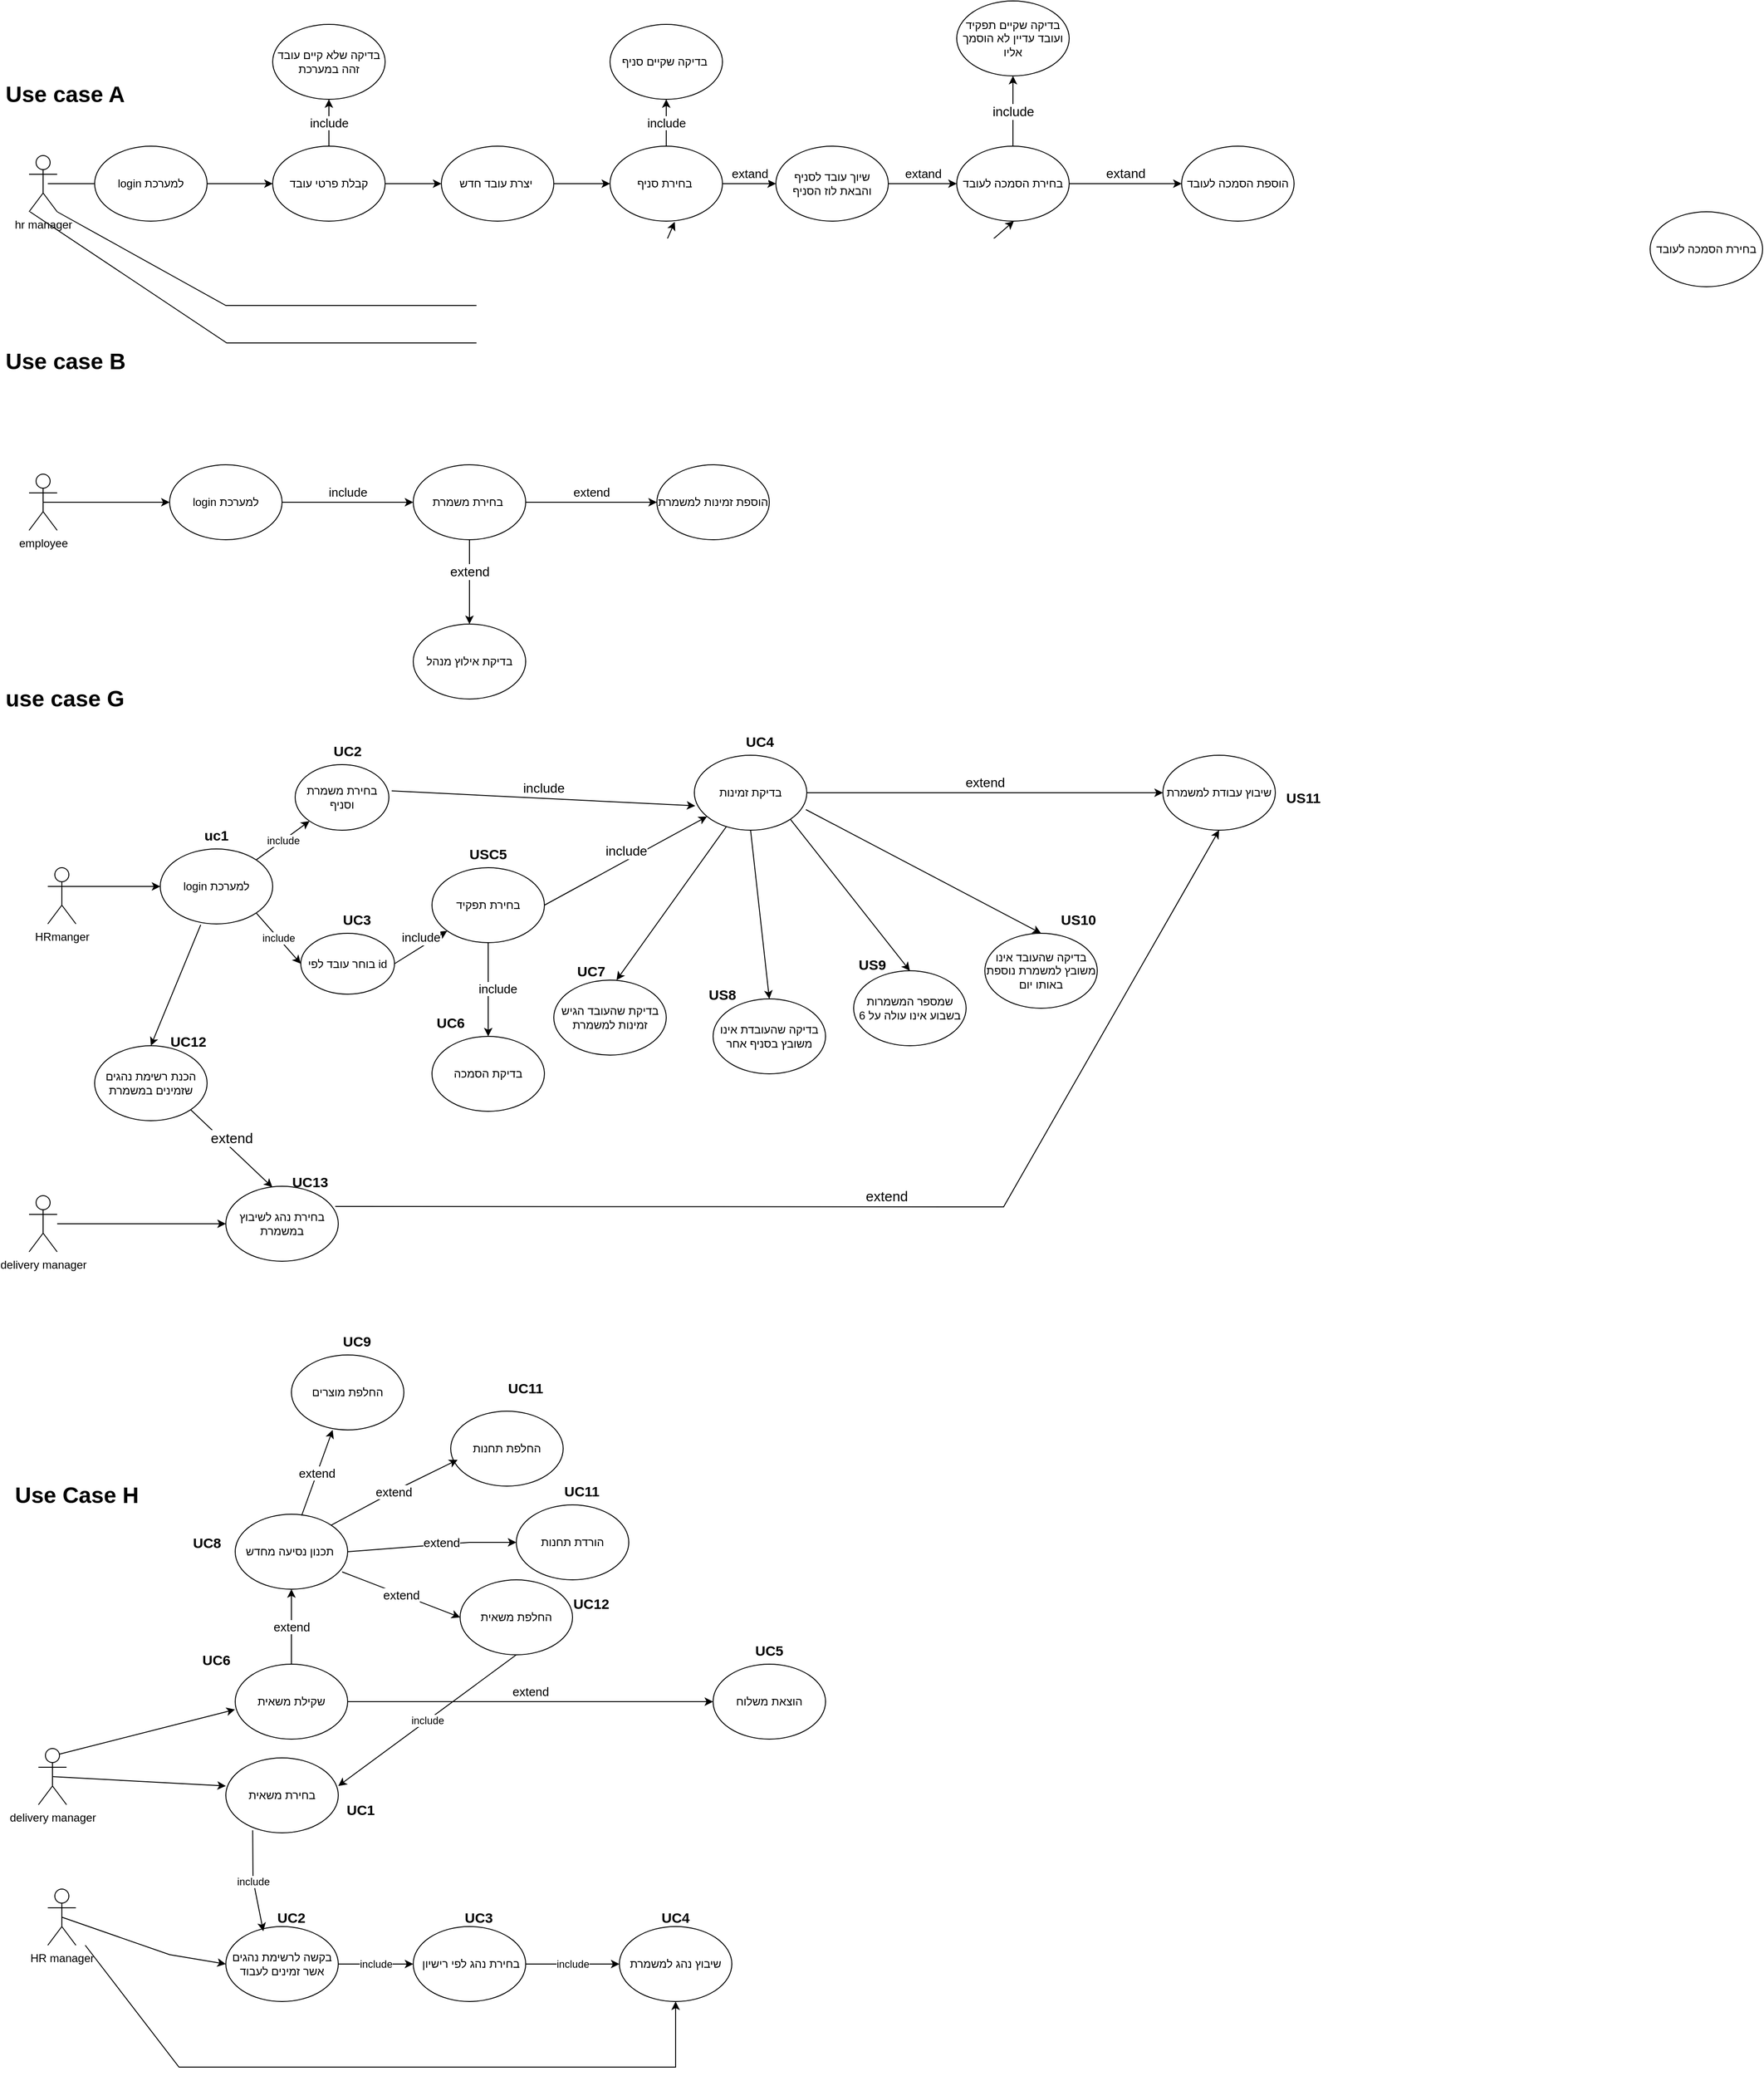 <mxfile version="21.2.1" type="device">
  <diagram name="‫עמוד-1‬" id="9fCrIvGuDCoZxuhEc6fo">
    <mxGraphModel dx="2345" dy="1853" grid="1" gridSize="10" guides="1" tooltips="1" connect="1" arrows="1" fold="1" page="1" pageScale="1" pageWidth="827" pageHeight="1169" math="0" shadow="0">
      <root>
        <mxCell id="0" />
        <mxCell id="1" parent="0" />
        <mxCell id="LQusZBxUrNY0tpM4PHE5-1" value="HRmanger" style="shape=umlActor;verticalLabelPosition=bottom;verticalAlign=top;html=1;outlineConnect=0;" parent="1" vertex="1">
          <mxGeometry x="50" y="200" width="30" height="60" as="geometry" />
        </mxCell>
        <mxCell id="LQusZBxUrNY0tpM4PHE5-2" value="" style="endArrow=classic;html=1;rounded=0;" parent="1" edge="1">
          <mxGeometry width="50" height="50" relative="1" as="geometry">
            <mxPoint x="70" y="220" as="sourcePoint" />
            <mxPoint x="170" y="220" as="targetPoint" />
          </mxGeometry>
        </mxCell>
        <mxCell id="LQusZBxUrNY0tpM4PHE5-3" value="login למערכת" style="ellipse;whiteSpace=wrap;html=1;" parent="1" vertex="1">
          <mxGeometry x="170" y="180" width="120" height="80" as="geometry" />
        </mxCell>
        <mxCell id="LQusZBxUrNY0tpM4PHE5-5" value="include" style="endArrow=classic;html=1;rounded=0;exitX=1;exitY=1;exitDx=0;exitDy=0;entryX=0;entryY=0.5;entryDx=0;entryDy=0;" parent="1" source="LQusZBxUrNY0tpM4PHE5-3" target="LQusZBxUrNY0tpM4PHE5-8" edge="1">
          <mxGeometry width="50" height="50" relative="1" as="geometry">
            <mxPoint x="390" y="260" as="sourcePoint" />
            <mxPoint x="400" y="220" as="targetPoint" />
          </mxGeometry>
        </mxCell>
        <mxCell id="LQusZBxUrNY0tpM4PHE5-6" value="include" style="endArrow=classic;html=1;rounded=0;exitX=1;exitY=0;exitDx=0;exitDy=0;" parent="1" source="LQusZBxUrNY0tpM4PHE5-3" target="LQusZBxUrNY0tpM4PHE5-7" edge="1">
          <mxGeometry width="50" height="50" relative="1" as="geometry">
            <mxPoint x="272" y="248" as="sourcePoint" />
            <mxPoint x="360" y="300" as="targetPoint" />
          </mxGeometry>
        </mxCell>
        <mxCell id="LQusZBxUrNY0tpM4PHE5-7" value="בחירת משמרת וסניף" style="ellipse;whiteSpace=wrap;html=1;" parent="1" vertex="1">
          <mxGeometry x="314" y="90" width="100" height="70" as="geometry" />
        </mxCell>
        <mxCell id="LQusZBxUrNY0tpM4PHE5-8" value="בוחר עובד לפי id" style="ellipse;whiteSpace=wrap;html=1;" parent="1" vertex="1">
          <mxGeometry x="320" y="270" width="100" height="65" as="geometry" />
        </mxCell>
        <mxCell id="LQusZBxUrNY0tpM4PHE5-11" value="include" style="endArrow=classic;html=1;rounded=0;exitX=1.03;exitY=0.4;exitDx=0;exitDy=0;exitPerimeter=0;entryX=0.008;entryY=0.675;entryDx=0;entryDy=0;entryPerimeter=0;verticalAlign=bottom;fontSize=14;" parent="1" source="LQusZBxUrNY0tpM4PHE5-7" target="LQusZBxUrNY0tpM4PHE5-13" edge="1">
          <mxGeometry x="0.002" width="50" height="50" relative="1" as="geometry">
            <mxPoint x="510" y="200" as="sourcePoint" />
            <mxPoint x="560" y="160" as="targetPoint" />
            <mxPoint as="offset" />
          </mxGeometry>
        </mxCell>
        <mxCell id="LQusZBxUrNY0tpM4PHE5-13" value="בדיקת זמינות" style="ellipse;whiteSpace=wrap;html=1;" parent="1" vertex="1">
          <mxGeometry x="740" y="80" width="120" height="80" as="geometry" />
        </mxCell>
        <mxCell id="LQusZBxUrNY0tpM4PHE5-16" value="בחירת תפקיד" style="ellipse;whiteSpace=wrap;html=1;" parent="1" vertex="1">
          <mxGeometry x="460" y="200" width="120" height="80" as="geometry" />
        </mxCell>
        <mxCell id="LQusZBxUrNY0tpM4PHE5-17" value="include" style="endArrow=classic;html=1;rounded=0;exitX=0.5;exitY=1;exitDx=0;exitDy=0;entryX=0.5;entryY=0;entryDx=0;entryDy=0;fontSize=13;" parent="1" source="LQusZBxUrNY0tpM4PHE5-16" target="LQusZBxUrNY0tpM4PHE5-18" edge="1">
          <mxGeometry y="10" width="50" height="50" relative="1" as="geometry">
            <mxPoint x="790" y="260" as="sourcePoint" />
            <mxPoint x="860" y="240" as="targetPoint" />
            <mxPoint y="-1" as="offset" />
          </mxGeometry>
        </mxCell>
        <mxCell id="LQusZBxUrNY0tpM4PHE5-18" value="בדיקת הסמכה" style="ellipse;whiteSpace=wrap;html=1;" parent="1" vertex="1">
          <mxGeometry x="460" y="380" width="120" height="80" as="geometry" />
        </mxCell>
        <mxCell id="LQusZBxUrNY0tpM4PHE5-19" value="extend" style="endArrow=classic;html=1;rounded=0;exitX=1;exitY=0.5;exitDx=0;exitDy=0;entryX=0;entryY=0.5;entryDx=0;entryDy=0;fontSize=14;verticalAlign=bottom;" parent="1" source="LQusZBxUrNY0tpM4PHE5-13" target="LQusZBxUrNY0tpM4PHE5-20" edge="1">
          <mxGeometry width="50" height="50" relative="1" as="geometry">
            <mxPoint x="770" y="130" as="sourcePoint" />
            <mxPoint x="1100" y="120" as="targetPoint" />
            <Array as="points">
              <mxPoint x="1000" y="120" />
            </Array>
          </mxGeometry>
        </mxCell>
        <mxCell id="LQusZBxUrNY0tpM4PHE5-20" value="שיבוץ עבודת למשמרת" style="ellipse;whiteSpace=wrap;html=1;" parent="1" vertex="1">
          <mxGeometry x="1240" y="80" width="120" height="80" as="geometry" />
        </mxCell>
        <mxCell id="LQusZBxUrNY0tpM4PHE5-21" value="" style="endArrow=classic;html=1;rounded=0;entryX=0.558;entryY=0;entryDx=0;entryDy=0;entryPerimeter=0;" parent="1" source="LQusZBxUrNY0tpM4PHE5-13" target="LQusZBxUrNY0tpM4PHE5-25" edge="1">
          <mxGeometry width="50" height="50" relative="1" as="geometry">
            <mxPoint x="580" y="170" as="sourcePoint" />
            <mxPoint x="480" y="310" as="targetPoint" />
          </mxGeometry>
        </mxCell>
        <mxCell id="LQusZBxUrNY0tpM4PHE5-22" value="" style="endArrow=classic;html=1;rounded=0;exitX=0.5;exitY=1;exitDx=0;exitDy=0;entryX=0.5;entryY=0;entryDx=0;entryDy=0;" parent="1" source="LQusZBxUrNY0tpM4PHE5-13" target="LQusZBxUrNY0tpM4PHE5-26" edge="1">
          <mxGeometry width="50" height="50" relative="1" as="geometry">
            <mxPoint x="790" y="360" as="sourcePoint" />
            <mxPoint x="600" y="350" as="targetPoint" />
          </mxGeometry>
        </mxCell>
        <mxCell id="LQusZBxUrNY0tpM4PHE5-23" value="" style="endArrow=classic;html=1;rounded=0;exitX=0.992;exitY=0.725;exitDx=0;exitDy=0;entryX=0.5;entryY=0;entryDx=0;entryDy=0;exitPerimeter=0;" parent="1" source="LQusZBxUrNY0tpM4PHE5-13" target="LQusZBxUrNY0tpM4PHE5-28" edge="1">
          <mxGeometry width="50" height="50" relative="1" as="geometry">
            <mxPoint x="790" y="360" as="sourcePoint" />
            <mxPoint x="830" y="310" as="targetPoint" />
          </mxGeometry>
        </mxCell>
        <mxCell id="LQusZBxUrNY0tpM4PHE5-24" value="" style="endArrow=classic;html=1;rounded=0;exitX=1;exitY=1;exitDx=0;exitDy=0;entryX=0.5;entryY=0;entryDx=0;entryDy=0;" parent="1" source="LQusZBxUrNY0tpM4PHE5-13" target="LQusZBxUrNY0tpM4PHE5-27" edge="1">
          <mxGeometry width="50" height="50" relative="1" as="geometry">
            <mxPoint x="790" y="360" as="sourcePoint" />
            <mxPoint x="750" y="340" as="targetPoint" />
          </mxGeometry>
        </mxCell>
        <mxCell id="LQusZBxUrNY0tpM4PHE5-25" value="בדיקת שהעובד הגיש זמינות למשמרת" style="ellipse;whiteSpace=wrap;html=1;" parent="1" vertex="1">
          <mxGeometry x="590" y="320" width="120" height="80" as="geometry" />
        </mxCell>
        <mxCell id="LQusZBxUrNY0tpM4PHE5-26" value="בדיקה שהעובדת אינו משובץ בסניף אחר" style="ellipse;whiteSpace=wrap;html=1;" parent="1" vertex="1">
          <mxGeometry x="760" y="340" width="120" height="80" as="geometry" />
        </mxCell>
        <mxCell id="LQusZBxUrNY0tpM4PHE5-27" value="שמספר המשמרות בשבוע אינו עולה על 6" style="ellipse;whiteSpace=wrap;html=1;" parent="1" vertex="1">
          <mxGeometry x="910" y="310" width="120" height="80" as="geometry" />
        </mxCell>
        <mxCell id="LQusZBxUrNY0tpM4PHE5-28" value="בדיקה שהעובד אינו משובץ למשמרת נוספת באותו יום" style="ellipse;whiteSpace=wrap;html=1;" parent="1" vertex="1">
          <mxGeometry x="1050" y="270" width="120" height="80" as="geometry" />
        </mxCell>
        <mxCell id="LQusZBxUrNY0tpM4PHE5-29" value="include" style="endArrow=classic;html=1;rounded=0;exitX=1;exitY=0.5;exitDx=0;exitDy=0;fontSize=13;verticalAlign=bottom;" parent="1" source="LQusZBxUrNY0tpM4PHE5-8" target="LQusZBxUrNY0tpM4PHE5-16" edge="1">
          <mxGeometry width="50" height="50" relative="1" as="geometry">
            <mxPoint x="440" y="330" as="sourcePoint" />
            <mxPoint x="490" y="280" as="targetPoint" />
          </mxGeometry>
        </mxCell>
        <mxCell id="LQusZBxUrNY0tpM4PHE5-30" value="include" style="endArrow=classic;html=1;rounded=0;exitX=1;exitY=0.5;exitDx=0;exitDy=0;verticalAlign=bottom;fontSize=14;" parent="1" source="LQusZBxUrNY0tpM4PHE5-16" target="LQusZBxUrNY0tpM4PHE5-13" edge="1">
          <mxGeometry width="50" height="50" relative="1" as="geometry">
            <mxPoint x="440" y="330" as="sourcePoint" />
            <mxPoint x="490" y="280" as="targetPoint" />
          </mxGeometry>
        </mxCell>
        <mxCell id="LQusZBxUrNY0tpM4PHE5-31" value="delivery manager" style="shape=umlActor;verticalLabelPosition=bottom;verticalAlign=top;html=1;outlineConnect=0;" parent="1" vertex="1">
          <mxGeometry x="30" y="550" width="30" height="60" as="geometry" />
        </mxCell>
        <mxCell id="LQusZBxUrNY0tpM4PHE5-32" value="הכנת רשימת נהגים שזמינים במשמרת" style="ellipse;whiteSpace=wrap;html=1;" parent="1" vertex="1">
          <mxGeometry x="100" y="390" width="120" height="80" as="geometry" />
        </mxCell>
        <mxCell id="LQusZBxUrNY0tpM4PHE5-33" value="" style="endArrow=classic;html=1;rounded=0;entryX=0.5;entryY=0;entryDx=0;entryDy=0;exitX=0.36;exitY=1.012;exitDx=0;exitDy=0;exitPerimeter=0;" parent="1" source="LQusZBxUrNY0tpM4PHE5-3" target="LQusZBxUrNY0tpM4PHE5-32" edge="1">
          <mxGeometry width="50" height="50" relative="1" as="geometry">
            <mxPoint x="370" y="510" as="sourcePoint" />
            <mxPoint x="420" y="460" as="targetPoint" />
          </mxGeometry>
        </mxCell>
        <mxCell id="LQusZBxUrNY0tpM4PHE5-35" value="בחירת נהג לשיבוץ במשמרת" style="ellipse;whiteSpace=wrap;html=1;" parent="1" vertex="1">
          <mxGeometry x="240" y="540" width="120" height="80" as="geometry" />
        </mxCell>
        <mxCell id="LQusZBxUrNY0tpM4PHE5-36" value="" style="endArrow=classic;html=1;rounded=0;entryX=0;entryY=0.5;entryDx=0;entryDy=0;" parent="1" source="LQusZBxUrNY0tpM4PHE5-31" target="LQusZBxUrNY0tpM4PHE5-35" edge="1">
          <mxGeometry width="50" height="50" relative="1" as="geometry">
            <mxPoint x="370" y="490" as="sourcePoint" />
            <mxPoint x="420" y="440" as="targetPoint" />
          </mxGeometry>
        </mxCell>
        <mxCell id="LQusZBxUrNY0tpM4PHE5-37" value="extend" style="endArrow=classic;html=1;rounded=0;exitX=0.973;exitY=0.269;exitDx=0;exitDy=0;exitPerimeter=0;entryX=0.5;entryY=1;entryDx=0;entryDy=0;fontSize=15;verticalAlign=bottom;" parent="1" source="LQusZBxUrNY0tpM4PHE5-35" target="LQusZBxUrNY0tpM4PHE5-20" edge="1">
          <mxGeometry width="50" height="50" relative="1" as="geometry">
            <mxPoint x="370" y="490" as="sourcePoint" />
            <mxPoint x="1140" y="640" as="targetPoint" />
            <Array as="points">
              <mxPoint x="1070" y="562" />
            </Array>
          </mxGeometry>
        </mxCell>
        <mxCell id="LQusZBxUrNY0tpM4PHE5-38" value="extend" style="endArrow=classic;html=1;rounded=0;entryX=0.414;entryY=0.012;entryDx=0;entryDy=0;fontSize=15;verticalAlign=bottom;exitX=1;exitY=1;exitDx=0;exitDy=0;entryPerimeter=0;" parent="1" source="LQusZBxUrNY0tpM4PHE5-32" target="LQusZBxUrNY0tpM4PHE5-35" edge="1">
          <mxGeometry width="50" height="50" relative="1" as="geometry">
            <mxPoint x="160" y="470" as="sourcePoint" />
            <mxPoint x="270" y="440" as="targetPoint" />
          </mxGeometry>
        </mxCell>
        <mxCell id="LQusZBxUrNY0tpM4PHE5-42" value="&lt;h1&gt;use case G&lt;/h1&gt;" style="text;html=1;strokeColor=none;fillColor=none;spacing=5;spacingTop=-20;whiteSpace=wrap;overflow=hidden;rounded=0;" parent="1" vertex="1">
          <mxGeometry width="190" height="120" as="geometry" />
        </mxCell>
        <mxCell id="LQusZBxUrNY0tpM4PHE5-44" value="&lt;h1&gt;Use case A&lt;/h1&gt;" style="text;html=1;strokeColor=none;fillColor=none;spacing=5;spacingTop=-20;whiteSpace=wrap;overflow=hidden;rounded=0;" parent="1" vertex="1">
          <mxGeometry y="-645" width="190" height="120" as="geometry" />
        </mxCell>
        <mxCell id="LQusZBxUrNY0tpM4PHE5-45" value="hr manager" style="shape=umlActor;verticalLabelPosition=bottom;verticalAlign=top;html=1;outlineConnect=0;" parent="1" vertex="1">
          <mxGeometry x="30" y="-560" width="30" height="60" as="geometry" />
        </mxCell>
        <mxCell id="LQusZBxUrNY0tpM4PHE5-46" value="" style="endArrow=classic;html=1;rounded=0;" parent="1" edge="1">
          <mxGeometry width="50" height="50" relative="1" as="geometry">
            <mxPoint x="50" y="-530" as="sourcePoint" />
            <mxPoint x="150" y="-530" as="targetPoint" />
          </mxGeometry>
        </mxCell>
        <mxCell id="LQusZBxUrNY0tpM4PHE5-47" value="login למערכת" style="ellipse;whiteSpace=wrap;html=1;" parent="1" vertex="1">
          <mxGeometry x="100" y="-570" width="120" height="80" as="geometry" />
        </mxCell>
        <mxCell id="LQusZBxUrNY0tpM4PHE5-48" value="" style="endArrow=classic;html=1;rounded=0;exitX=1;exitY=0.5;exitDx=0;exitDy=0;entryX=0;entryY=0.5;entryDx=0;entryDy=0;" parent="1" source="LQusZBxUrNY0tpM4PHE5-47" target="LQusZBxUrNY0tpM4PHE5-74" edge="1">
          <mxGeometry width="50" height="50" relative="1" as="geometry">
            <mxPoint x="380" y="-500" as="sourcePoint" />
            <mxPoint x="430" y="-530" as="targetPoint" />
          </mxGeometry>
        </mxCell>
        <mxCell id="LQusZBxUrNY0tpM4PHE5-49" value="יצרת עובד חדש&amp;nbsp;" style="ellipse;whiteSpace=wrap;html=1;" parent="1" vertex="1">
          <mxGeometry x="470" y="-570" width="120" height="80" as="geometry" />
        </mxCell>
        <mxCell id="LQusZBxUrNY0tpM4PHE5-50" value="include" style="endArrow=classic;html=1;rounded=0;exitX=0.5;exitY=0;exitDx=0;exitDy=0;fontSize=13;" parent="1" source="LQusZBxUrNY0tpM4PHE5-74" target="LQusZBxUrNY0tpM4PHE5-51" edge="1">
          <mxGeometry width="50" height="50" relative="1" as="geometry">
            <mxPoint x="380" y="-500" as="sourcePoint" />
            <mxPoint x="430" y="-640" as="targetPoint" />
          </mxGeometry>
        </mxCell>
        <mxCell id="LQusZBxUrNY0tpM4PHE5-51" value="בדיקה שלא קיים עובד זהה במערכת" style="ellipse;whiteSpace=wrap;html=1;" parent="1" vertex="1">
          <mxGeometry x="290" y="-700" width="120" height="80" as="geometry" />
        </mxCell>
        <mxCell id="LQusZBxUrNY0tpM4PHE5-52" value="" style="endArrow=classic;html=1;rounded=0;exitX=1;exitY=0.5;exitDx=0;exitDy=0;entryX=0;entryY=0.5;entryDx=0;entryDy=0;" parent="1" source="LQusZBxUrNY0tpM4PHE5-49" target="LQusZBxUrNY0tpM4PHE5-77" edge="1">
          <mxGeometry width="50" height="50" relative="1" as="geometry">
            <mxPoint x="540" y="-470" as="sourcePoint" />
            <mxPoint x="620" y="-530" as="targetPoint" />
          </mxGeometry>
        </mxCell>
        <mxCell id="LQusZBxUrNY0tpM4PHE5-53" value="שיוך עובד לסניף והבאת לוז הסניף" style="ellipse;whiteSpace=wrap;html=1;" parent="1" vertex="1">
          <mxGeometry x="827" y="-570" width="120" height="80" as="geometry" />
        </mxCell>
        <mxCell id="LQusZBxUrNY0tpM4PHE5-54" value="include" style="endArrow=classic;html=1;rounded=0;entryX=0.5;entryY=1;entryDx=0;entryDy=0;exitX=0.5;exitY=0;exitDx=0;exitDy=0;fontSize=13;" parent="1" source="LQusZBxUrNY0tpM4PHE5-77" target="LQusZBxUrNY0tpM4PHE5-55" edge="1">
          <mxGeometry width="50" height="50" relative="1" as="geometry">
            <mxPoint x="680" y="-570" as="sourcePoint" />
            <mxPoint x="680" y="-660" as="targetPoint" />
            <Array as="points">
              <mxPoint x="710" y="-600" />
            </Array>
          </mxGeometry>
        </mxCell>
        <mxCell id="LQusZBxUrNY0tpM4PHE5-55" value="בדיקה שקיים סניף&amp;nbsp;" style="ellipse;whiteSpace=wrap;html=1;" parent="1" vertex="1">
          <mxGeometry x="650" y="-700" width="120" height="80" as="geometry" />
        </mxCell>
        <mxCell id="LQusZBxUrNY0tpM4PHE5-57" value="הוספת הסמכה לעובד" style="ellipse;whiteSpace=wrap;html=1;" parent="1" vertex="1">
          <mxGeometry x="1260" y="-570" width="120" height="80" as="geometry" />
        </mxCell>
        <mxCell id="LQusZBxUrNY0tpM4PHE5-58" value="בדיקה שקיים תפקיד ועובד עדיין לא הוסמך אליו" style="ellipse;whiteSpace=wrap;html=1;" parent="1" vertex="1">
          <mxGeometry x="1020" y="-725" width="120" height="80" as="geometry" />
        </mxCell>
        <mxCell id="LQusZBxUrNY0tpM4PHE5-60" value="include" style="endArrow=classic;html=1;rounded=0;entryX=0.5;entryY=1;entryDx=0;entryDy=0;exitX=0.5;exitY=0;exitDx=0;exitDy=0;fontSize=14;" parent="1" source="LQusZBxUrNY0tpM4PHE5-81" target="LQusZBxUrNY0tpM4PHE5-58" edge="1">
          <mxGeometry width="50" height="50" relative="1" as="geometry">
            <mxPoint x="820" y="-510" as="sourcePoint" />
            <mxPoint x="870" y="-560" as="targetPoint" />
          </mxGeometry>
        </mxCell>
        <mxCell id="LQusZBxUrNY0tpM4PHE5-63" value="" style="endArrow=classic;html=1;rounded=0;exitX=1;exitY=1;exitDx=0;exitDy=0;exitPerimeter=0;entryX=0.576;entryY=1.01;entryDx=0;entryDy=0;entryPerimeter=0;" parent="1" source="LQusZBxUrNY0tpM4PHE5-45" target="LQusZBxUrNY0tpM4PHE5-77" edge="1">
          <mxGeometry width="50" height="50" relative="1" as="geometry">
            <mxPoint x="420" y="-480" as="sourcePoint" />
            <mxPoint x="720" y="-480" as="targetPoint" />
            <Array as="points">
              <mxPoint x="240" y="-400" />
              <mxPoint x="680" y="-400" />
            </Array>
          </mxGeometry>
        </mxCell>
        <mxCell id="LQusZBxUrNY0tpM4PHE5-64" value="" style="endArrow=classic;html=1;rounded=0;exitX=0;exitY=1;exitDx=0;exitDy=0;exitPerimeter=0;entryX=0.5;entryY=1;entryDx=0;entryDy=0;" parent="1" edge="1">
          <mxGeometry width="50" height="50" relative="1" as="geometry">
            <mxPoint x="31" y="-500" as="sourcePoint" />
            <mxPoint x="1081" y="-490" as="targetPoint" />
            <Array as="points">
              <mxPoint x="241" y="-360" />
              <mxPoint x="931" y="-360" />
            </Array>
          </mxGeometry>
        </mxCell>
        <mxCell id="LQusZBxUrNY0tpM4PHE5-65" value="employee" style="shape=umlActor;verticalLabelPosition=bottom;verticalAlign=top;html=1;outlineConnect=0;" parent="1" vertex="1">
          <mxGeometry x="30" y="-220" width="30" height="60" as="geometry" />
        </mxCell>
        <mxCell id="LQusZBxUrNY0tpM4PHE5-66" value="" style="endArrow=classic;html=1;rounded=0;exitX=0.5;exitY=0.5;exitDx=0;exitDy=0;exitPerimeter=0;entryX=0;entryY=0.5;entryDx=0;entryDy=0;" parent="1" source="LQusZBxUrNY0tpM4PHE5-65" target="LQusZBxUrNY0tpM4PHE5-67" edge="1">
          <mxGeometry width="50" height="50" relative="1" as="geometry">
            <mxPoint x="60" y="-140" as="sourcePoint" />
            <mxPoint x="160" y="-140" as="targetPoint" />
            <Array as="points" />
          </mxGeometry>
        </mxCell>
        <mxCell id="LQusZBxUrNY0tpM4PHE5-67" value="login למערכת" style="ellipse;whiteSpace=wrap;html=1;" parent="1" vertex="1">
          <mxGeometry x="180" y="-230" width="120" height="80" as="geometry" />
        </mxCell>
        <mxCell id="LQusZBxUrNY0tpM4PHE5-68" value="include" style="endArrow=classic;html=1;rounded=0;exitX=1;exitY=0.5;exitDx=0;exitDy=0;fontSize=13;verticalAlign=bottom;" parent="1" source="LQusZBxUrNY0tpM4PHE5-67" target="LQusZBxUrNY0tpM4PHE5-69" edge="1">
          <mxGeometry width="50" height="50" relative="1" as="geometry">
            <mxPoint x="420" y="-130" as="sourcePoint" />
            <mxPoint x="460" y="-190" as="targetPoint" />
          </mxGeometry>
        </mxCell>
        <mxCell id="LQusZBxUrNY0tpM4PHE5-69" value="בחירת משמרת&amp;nbsp;" style="ellipse;whiteSpace=wrap;html=1;" parent="1" vertex="1">
          <mxGeometry x="440" y="-230" width="120" height="80" as="geometry" />
        </mxCell>
        <mxCell id="LQusZBxUrNY0tpM4PHE5-70" value="extend" style="endArrow=classic;html=1;rounded=0;exitX=0.5;exitY=1;exitDx=0;exitDy=0;entryX=0.5;entryY=0;entryDx=0;entryDy=0;fontSize=14;horizontal=1;verticalAlign=bottom;" parent="1" source="LQusZBxUrNY0tpM4PHE5-69" target="LQusZBxUrNY0tpM4PHE5-73" edge="1">
          <mxGeometry width="50" height="50" relative="1" as="geometry">
            <mxPoint x="420" y="-10" as="sourcePoint" />
            <mxPoint x="500" y="-60" as="targetPoint" />
          </mxGeometry>
        </mxCell>
        <mxCell id="LQusZBxUrNY0tpM4PHE5-71" value="extend" style="endArrow=classic;html=1;rounded=0;exitX=1;exitY=0.5;exitDx=0;exitDy=0;fontSize=13;verticalAlign=bottom;" parent="1" source="LQusZBxUrNY0tpM4PHE5-69" edge="1">
          <mxGeometry width="50" height="50" relative="1" as="geometry">
            <mxPoint x="420" y="-10" as="sourcePoint" />
            <mxPoint x="700" y="-190" as="targetPoint" />
          </mxGeometry>
        </mxCell>
        <mxCell id="LQusZBxUrNY0tpM4PHE5-72" value="הוספת זמינות למשמרת" style="ellipse;whiteSpace=wrap;html=1;" parent="1" vertex="1">
          <mxGeometry x="700" y="-230" width="120" height="80" as="geometry" />
        </mxCell>
        <mxCell id="LQusZBxUrNY0tpM4PHE5-73" value="בדיקת אילוץ מנהל" style="ellipse;whiteSpace=wrap;html=1;" parent="1" vertex="1">
          <mxGeometry x="440" y="-60" width="120" height="80" as="geometry" />
        </mxCell>
        <mxCell id="LQusZBxUrNY0tpM4PHE5-74" value="קבלת פרטי עובד" style="ellipse;whiteSpace=wrap;html=1;" parent="1" vertex="1">
          <mxGeometry x="290" y="-570" width="120" height="80" as="geometry" />
        </mxCell>
        <mxCell id="LQusZBxUrNY0tpM4PHE5-76" value="" style="endArrow=classic;html=1;rounded=0;exitX=1;exitY=0.5;exitDx=0;exitDy=0;entryX=0;entryY=0.5;entryDx=0;entryDy=0;" parent="1" source="LQusZBxUrNY0tpM4PHE5-74" target="LQusZBxUrNY0tpM4PHE5-49" edge="1">
          <mxGeometry width="50" height="50" relative="1" as="geometry">
            <mxPoint x="530" y="-480" as="sourcePoint" />
            <mxPoint x="580" y="-530" as="targetPoint" />
          </mxGeometry>
        </mxCell>
        <mxCell id="LQusZBxUrNY0tpM4PHE5-77" value="בחירת סניף&amp;nbsp;" style="ellipse;whiteSpace=wrap;html=1;" parent="1" vertex="1">
          <mxGeometry x="650" y="-570" width="120" height="80" as="geometry" />
        </mxCell>
        <mxCell id="LQusZBxUrNY0tpM4PHE5-80" value="extand" style="endArrow=classic;html=1;rounded=0;entryX=0;entryY=0.5;entryDx=0;entryDy=0;exitX=1;exitY=0.5;exitDx=0;exitDy=0;fontSize=13;verticalAlign=bottom;" parent="1" source="LQusZBxUrNY0tpM4PHE5-77" target="LQusZBxUrNY0tpM4PHE5-53" edge="1">
          <mxGeometry width="50" height="50" relative="1" as="geometry">
            <mxPoint x="780" y="-500" as="sourcePoint" />
            <mxPoint x="770" y="-530" as="targetPoint" />
          </mxGeometry>
        </mxCell>
        <mxCell id="LQusZBxUrNY0tpM4PHE5-81" value="בחירת הסמכה לעובד" style="ellipse;whiteSpace=wrap;html=1;" parent="1" vertex="1">
          <mxGeometry x="1020" y="-570" width="120" height="80" as="geometry" />
        </mxCell>
        <mxCell id="LQusZBxUrNY0tpM4PHE5-82" value="בחירת הסמכה לעובד" style="ellipse;whiteSpace=wrap;html=1;" parent="1" vertex="1">
          <mxGeometry x="1760" y="-500" width="120" height="80" as="geometry" />
        </mxCell>
        <mxCell id="LQusZBxUrNY0tpM4PHE5-83" value="extand" style="endArrow=classic;html=1;rounded=0;exitX=1;exitY=0.5;exitDx=0;exitDy=0;fontSize=13;verticalAlign=bottom;" parent="1" source="LQusZBxUrNY0tpM4PHE5-53" edge="1">
          <mxGeometry width="50" height="50" relative="1" as="geometry">
            <mxPoint x="1210" y="-480" as="sourcePoint" />
            <mxPoint x="1020" y="-530" as="targetPoint" />
          </mxGeometry>
        </mxCell>
        <mxCell id="LQusZBxUrNY0tpM4PHE5-84" value="extand" style="endArrow=classic;html=1;rounded=0;exitX=1;exitY=0.5;exitDx=0;exitDy=0;fontSize=14;verticalAlign=bottom;" parent="1" source="LQusZBxUrNY0tpM4PHE5-81" edge="1">
          <mxGeometry width="50" height="50" relative="1" as="geometry">
            <mxPoint x="1210" y="-480" as="sourcePoint" />
            <mxPoint x="1260" y="-530" as="targetPoint" />
          </mxGeometry>
        </mxCell>
        <mxCell id="LQusZBxUrNY0tpM4PHE5-85" value="&lt;h1&gt;Use case B&lt;/h1&gt;" style="text;html=1;strokeColor=none;fillColor=none;spacing=5;spacingTop=-20;whiteSpace=wrap;overflow=hidden;rounded=0;" parent="1" vertex="1">
          <mxGeometry y="-360" width="190" height="120" as="geometry" />
        </mxCell>
        <mxCell id="LQusZBxUrNY0tpM4PHE5-86" value="uc1" style="text;html=1;strokeColor=none;fillColor=none;align=center;verticalAlign=middle;whiteSpace=wrap;rounded=0;fontSize=15;fontStyle=1" parent="1" vertex="1">
          <mxGeometry x="200" y="150" width="60" height="30" as="geometry" />
        </mxCell>
        <mxCell id="LQusZBxUrNY0tpM4PHE5-87" value="UC2" style="text;html=1;strokeColor=none;fillColor=none;align=center;verticalAlign=middle;whiteSpace=wrap;rounded=0;fontSize=15;fontStyle=1" parent="1" vertex="1">
          <mxGeometry x="340" y="60" width="60" height="30" as="geometry" />
        </mxCell>
        <mxCell id="LQusZBxUrNY0tpM4PHE5-88" value="UC3" style="text;html=1;strokeColor=none;fillColor=none;align=center;verticalAlign=middle;whiteSpace=wrap;rounded=0;fontSize=15;fontStyle=1" parent="1" vertex="1">
          <mxGeometry x="350" y="240" width="60" height="30" as="geometry" />
        </mxCell>
        <mxCell id="LQusZBxUrNY0tpM4PHE5-89" value="UC4" style="text;html=1;strokeColor=none;fillColor=none;align=center;verticalAlign=middle;whiteSpace=wrap;rounded=0;fontSize=15;fontStyle=1" parent="1" vertex="1">
          <mxGeometry x="780" y="50" width="60" height="30" as="geometry" />
        </mxCell>
        <mxCell id="LQusZBxUrNY0tpM4PHE5-90" value="USC5" style="text;html=1;strokeColor=none;fillColor=none;align=center;verticalAlign=middle;whiteSpace=wrap;rounded=0;fontSize=15;fontStyle=1" parent="1" vertex="1">
          <mxGeometry x="490" y="170" width="60" height="30" as="geometry" />
        </mxCell>
        <mxCell id="LQusZBxUrNY0tpM4PHE5-91" value="UC6" style="text;html=1;strokeColor=none;fillColor=none;align=center;verticalAlign=middle;whiteSpace=wrap;rounded=0;fontSize=15;fontStyle=1" parent="1" vertex="1">
          <mxGeometry x="450" y="350" width="60" height="30" as="geometry" />
        </mxCell>
        <mxCell id="LQusZBxUrNY0tpM4PHE5-92" value="UC7" style="text;html=1;strokeColor=none;fillColor=none;align=center;verticalAlign=middle;whiteSpace=wrap;rounded=0;fontSize=15;fontStyle=1" parent="1" vertex="1">
          <mxGeometry x="600" y="295" width="60" height="30" as="geometry" />
        </mxCell>
        <mxCell id="LQusZBxUrNY0tpM4PHE5-93" value="US8" style="text;html=1;strokeColor=none;fillColor=none;align=center;verticalAlign=middle;whiteSpace=wrap;rounded=0;fontSize=15;fontStyle=1" parent="1" vertex="1">
          <mxGeometry x="740" y="320" width="60" height="30" as="geometry" />
        </mxCell>
        <mxCell id="LQusZBxUrNY0tpM4PHE5-94" value="US9" style="text;html=1;strokeColor=none;fillColor=none;align=center;verticalAlign=middle;whiteSpace=wrap;rounded=0;fontSize=15;fontStyle=1" parent="1" vertex="1">
          <mxGeometry x="900" y="287.5" width="60" height="30" as="geometry" />
        </mxCell>
        <mxCell id="LQusZBxUrNY0tpM4PHE5-95" value="US10" style="text;html=1;strokeColor=none;fillColor=none;align=center;verticalAlign=middle;whiteSpace=wrap;rounded=0;fontSize=15;fontStyle=1" parent="1" vertex="1">
          <mxGeometry x="1120" y="240" width="60" height="30" as="geometry" />
        </mxCell>
        <mxCell id="LQusZBxUrNY0tpM4PHE5-96" value="US11" style="text;html=1;strokeColor=none;fillColor=none;align=center;verticalAlign=middle;whiteSpace=wrap;rounded=0;fontSize=15;fontStyle=1" parent="1" vertex="1">
          <mxGeometry x="1360" y="110" width="60" height="30" as="geometry" />
        </mxCell>
        <mxCell id="LQusZBxUrNY0tpM4PHE5-97" value="UC12" style="text;html=1;strokeColor=none;fillColor=none;align=center;verticalAlign=middle;whiteSpace=wrap;rounded=0;fontSize=15;fontStyle=1" parent="1" vertex="1">
          <mxGeometry x="170" y="370" width="60" height="30" as="geometry" />
        </mxCell>
        <mxCell id="LQusZBxUrNY0tpM4PHE5-98" value="UC13" style="text;html=1;strokeColor=none;fillColor=none;align=center;verticalAlign=middle;whiteSpace=wrap;rounded=0;fontSize=15;fontStyle=1" parent="1" vertex="1">
          <mxGeometry x="300" y="520" width="60" height="30" as="geometry" />
        </mxCell>
        <mxCell id="LQusZBxUrNY0tpM4PHE5-99" value="&lt;h1&gt;Use Case H&lt;/h1&gt;" style="text;html=1;strokeColor=none;fillColor=none;spacing=5;spacingTop=-20;whiteSpace=wrap;overflow=hidden;rounded=0;" parent="1" vertex="1">
          <mxGeometry x="10" y="850" width="190" height="120" as="geometry" />
        </mxCell>
        <mxCell id="LQusZBxUrNY0tpM4PHE5-100" value="delivery manager" style="shape=umlActor;verticalLabelPosition=bottom;verticalAlign=top;html=1;outlineConnect=0;" parent="1" vertex="1">
          <mxGeometry x="40" y="1140" width="30" height="60" as="geometry" />
        </mxCell>
        <mxCell id="LQusZBxUrNY0tpM4PHE5-102" value="" style="endArrow=classic;html=1;rounded=0;exitX=0.5;exitY=0.5;exitDx=0;exitDy=0;exitPerimeter=0;entryX=0;entryY=0.375;entryDx=0;entryDy=0;entryPerimeter=0;" parent="1" source="LQusZBxUrNY0tpM4PHE5-100" target="LQusZBxUrNY0tpM4PHE5-104" edge="1">
          <mxGeometry width="50" height="50" relative="1" as="geometry">
            <mxPoint x="90" y="930" as="sourcePoint" />
            <mxPoint x="160" y="870" as="targetPoint" />
          </mxGeometry>
        </mxCell>
        <mxCell id="LQusZBxUrNY0tpM4PHE5-103" value="" style="endArrow=classic;html=1;rounded=0;exitX=0.75;exitY=0.1;exitDx=0;exitDy=0;exitPerimeter=0;entryX=-0.002;entryY=0.605;entryDx=0;entryDy=0;entryPerimeter=0;" parent="1" source="LQusZBxUrNY0tpM4PHE5-100" target="LQusZBxUrNY0tpM4PHE5-105" edge="1">
          <mxGeometry width="50" height="50" relative="1" as="geometry">
            <mxPoint x="90" y="930" as="sourcePoint" />
            <mxPoint x="220" y="770" as="targetPoint" />
          </mxGeometry>
        </mxCell>
        <mxCell id="LQusZBxUrNY0tpM4PHE5-104" value="בחירת משאית" style="ellipse;whiteSpace=wrap;html=1;" parent="1" vertex="1">
          <mxGeometry x="240" y="1150" width="120" height="80" as="geometry" />
        </mxCell>
        <mxCell id="LQusZBxUrNY0tpM4PHE5-105" value="שקילת משאית" style="ellipse;whiteSpace=wrap;html=1;" parent="1" vertex="1">
          <mxGeometry x="250" y="1050" width="120" height="80" as="geometry" />
        </mxCell>
        <mxCell id="LQusZBxUrNY0tpM4PHE5-106" value="extend" style="endArrow=classic;html=1;rounded=0;exitX=1;exitY=0.5;exitDx=0;exitDy=0;fontSize=13;verticalAlign=bottom;" parent="1" source="LQusZBxUrNY0tpM4PHE5-105" target="LQusZBxUrNY0tpM4PHE5-107" edge="1">
          <mxGeometry width="50" height="50" relative="1" as="geometry">
            <mxPoint x="390" y="1050" as="sourcePoint" />
            <mxPoint x="640" y="920" as="targetPoint" />
          </mxGeometry>
        </mxCell>
        <mxCell id="LQusZBxUrNY0tpM4PHE5-107" value="הוצאת משלוח" style="ellipse;whiteSpace=wrap;html=1;" parent="1" vertex="1">
          <mxGeometry x="760" y="1050" width="120" height="80" as="geometry" />
        </mxCell>
        <mxCell id="LQusZBxUrNY0tpM4PHE5-108" value="extend" style="endArrow=classic;html=1;rounded=0;exitX=0.5;exitY=0;exitDx=0;exitDy=0;fontSize=13;" parent="1" source="LQusZBxUrNY0tpM4PHE5-105" target="LQusZBxUrNY0tpM4PHE5-109" edge="1">
          <mxGeometry width="50" height="50" relative="1" as="geometry">
            <mxPoint x="390" y="1050" as="sourcePoint" />
            <mxPoint x="360" y="960" as="targetPoint" />
          </mxGeometry>
        </mxCell>
        <mxCell id="LQusZBxUrNY0tpM4PHE5-109" value="תכנון נסיעה מחדש&amp;nbsp;" style="ellipse;whiteSpace=wrap;html=1;" parent="1" vertex="1">
          <mxGeometry x="250" y="890" width="120" height="80" as="geometry" />
        </mxCell>
        <mxCell id="LQusZBxUrNY0tpM4PHE5-110" value="extend" style="endArrow=classic;html=1;rounded=0;entryX=0;entryY=0.5;entryDx=0;entryDy=0;exitX=0.951;exitY=0.769;exitDx=0;exitDy=0;exitPerimeter=0;fontSize=13;" parent="1" source="LQusZBxUrNY0tpM4PHE5-109" target="LQusZBxUrNY0tpM4PHE5-112" edge="1">
          <mxGeometry width="50" height="50" relative="1" as="geometry">
            <mxPoint x="350" y="940" as="sourcePoint" />
            <mxPoint x="540" y="1000" as="targetPoint" />
          </mxGeometry>
        </mxCell>
        <mxCell id="LQusZBxUrNY0tpM4PHE5-111" value="extend" style="endArrow=classic;html=1;rounded=0;exitX=1;exitY=0.5;exitDx=0;exitDy=0;fontSize=13;" parent="1" source="LQusZBxUrNY0tpM4PHE5-109" edge="1">
          <mxGeometry x="0.114" y="2" width="50" height="50" relative="1" as="geometry">
            <mxPoint x="390" y="1050" as="sourcePoint" />
            <mxPoint x="550" y="920" as="targetPoint" />
            <Array as="points">
              <mxPoint x="500" y="920" />
            </Array>
            <mxPoint as="offset" />
          </mxGeometry>
        </mxCell>
        <mxCell id="LQusZBxUrNY0tpM4PHE5-112" value="החלפת משאית" style="ellipse;whiteSpace=wrap;html=1;" parent="1" vertex="1">
          <mxGeometry x="490" y="960" width="120" height="80" as="geometry" />
        </mxCell>
        <mxCell id="LQusZBxUrNY0tpM4PHE5-113" value="הורדת תחנות" style="ellipse;whiteSpace=wrap;html=1;" parent="1" vertex="1">
          <mxGeometry x="550" y="880" width="120" height="80" as="geometry" />
        </mxCell>
        <mxCell id="LQusZBxUrNY0tpM4PHE5-114" value="החלפת תחנות" style="ellipse;whiteSpace=wrap;html=1;" parent="1" vertex="1">
          <mxGeometry x="480" y="780" width="120" height="80" as="geometry" />
        </mxCell>
        <mxCell id="LQusZBxUrNY0tpM4PHE5-115" value="החלפת מוצרים" style="ellipse;whiteSpace=wrap;html=1;" parent="1" vertex="1">
          <mxGeometry x="310" y="720" width="120" height="80" as="geometry" />
        </mxCell>
        <mxCell id="LQusZBxUrNY0tpM4PHE5-116" value="extend" style="endArrow=classic;html=1;rounded=0;exitX=0.591;exitY=0.017;exitDx=0;exitDy=0;exitPerimeter=0;fontSize=13;" parent="1" source="LQusZBxUrNY0tpM4PHE5-109" edge="1">
          <mxGeometry width="50" height="50" relative="1" as="geometry">
            <mxPoint x="304" y="850" as="sourcePoint" />
            <mxPoint x="354" y="800" as="targetPoint" />
          </mxGeometry>
        </mxCell>
        <mxCell id="LQusZBxUrNY0tpM4PHE5-117" value="extend" style="endArrow=classic;html=1;rounded=0;exitX=1;exitY=0;exitDx=0;exitDy=0;entryX=0.061;entryY=0.774;entryDx=0;entryDy=0;entryPerimeter=0;fontSize=13;" parent="1" source="LQusZBxUrNY0tpM4PHE5-109" edge="1">
          <mxGeometry width="50" height="50" relative="1" as="geometry">
            <mxPoint x="390" y="1050" as="sourcePoint" />
            <mxPoint x="487.32" y="831.92" as="targetPoint" />
            <Array as="points">
              <mxPoint x="430" y="860" />
            </Array>
          </mxGeometry>
        </mxCell>
        <mxCell id="LQusZBxUrNY0tpM4PHE5-121" value="בקשה לרשימת נהגים אשר זמינים לעבוד" style="ellipse;whiteSpace=wrap;html=1;" parent="1" vertex="1">
          <mxGeometry x="240" y="1330" width="120" height="80" as="geometry" />
        </mxCell>
        <mxCell id="LQusZBxUrNY0tpM4PHE5-123" value="include" style="endArrow=classic;html=1;rounded=0;exitX=1;exitY=0.5;exitDx=0;exitDy=0;" parent="1" source="LQusZBxUrNY0tpM4PHE5-121" target="LQusZBxUrNY0tpM4PHE5-124" edge="1">
          <mxGeometry width="50" height="50" relative="1" as="geometry">
            <mxPoint x="390" y="1390" as="sourcePoint" />
            <mxPoint x="470" y="1370" as="targetPoint" />
          </mxGeometry>
        </mxCell>
        <mxCell id="LQusZBxUrNY0tpM4PHE5-124" value="&amp;nbsp;בחירת נהג לפי רישיון" style="ellipse;whiteSpace=wrap;html=1;" parent="1" vertex="1">
          <mxGeometry x="440" y="1330" width="120" height="80" as="geometry" />
        </mxCell>
        <mxCell id="LQusZBxUrNY0tpM4PHE5-125" value="שיבוץ נהג למשמרת" style="ellipse;whiteSpace=wrap;html=1;" parent="1" vertex="1">
          <mxGeometry x="660" y="1330" width="120" height="80" as="geometry" />
        </mxCell>
        <mxCell id="LQusZBxUrNY0tpM4PHE5-126" value="include" style="endArrow=classic;html=1;rounded=0;exitX=1;exitY=0.5;exitDx=0;exitDy=0;entryX=0;entryY=0.5;entryDx=0;entryDy=0;" parent="1" source="LQusZBxUrNY0tpM4PHE5-124" target="LQusZBxUrNY0tpM4PHE5-125" edge="1">
          <mxGeometry width="50" height="50" relative="1" as="geometry">
            <mxPoint x="390" y="1390" as="sourcePoint" />
            <mxPoint x="440" y="1340" as="targetPoint" />
          </mxGeometry>
        </mxCell>
        <mxCell id="LQusZBxUrNY0tpM4PHE5-127" value="HR manager" style="shape=umlActor;verticalLabelPosition=bottom;verticalAlign=top;html=1;outlineConnect=0;" parent="1" vertex="1">
          <mxGeometry x="50" y="1290" width="30" height="60" as="geometry" />
        </mxCell>
        <mxCell id="LQusZBxUrNY0tpM4PHE5-128" value="" style="endArrow=classic;html=1;rounded=0;entryX=0;entryY=0.5;entryDx=0;entryDy=0;exitX=0.5;exitY=0.5;exitDx=0;exitDy=0;exitPerimeter=0;" parent="1" source="LQusZBxUrNY0tpM4PHE5-127" target="LQusZBxUrNY0tpM4PHE5-121" edge="1">
          <mxGeometry width="50" height="50" relative="1" as="geometry">
            <mxPoint x="390" y="1220" as="sourcePoint" />
            <mxPoint x="440" y="1170" as="targetPoint" />
            <Array as="points">
              <mxPoint x="180" y="1360" />
            </Array>
          </mxGeometry>
        </mxCell>
        <mxCell id="LQusZBxUrNY0tpM4PHE5-129" value="" style="endArrow=classic;html=1;rounded=0;entryX=0.5;entryY=1;entryDx=0;entryDy=0;" parent="1" target="LQusZBxUrNY0tpM4PHE5-125" edge="1">
          <mxGeometry width="50" height="50" relative="1" as="geometry">
            <mxPoint x="90" y="1350" as="sourcePoint" />
            <mxPoint x="440" y="1170" as="targetPoint" />
            <Array as="points">
              <mxPoint x="190" y="1480" />
              <mxPoint x="720" y="1480" />
            </Array>
          </mxGeometry>
        </mxCell>
        <mxCell id="LQusZBxUrNY0tpM4PHE5-136" value="UC8" style="text;html=1;strokeColor=none;fillColor=none;align=center;verticalAlign=middle;whiteSpace=wrap;rounded=0;fontSize=15;fontStyle=1" parent="1" vertex="1">
          <mxGeometry x="190" y="905" width="60" height="30" as="geometry" />
        </mxCell>
        <mxCell id="LQusZBxUrNY0tpM4PHE5-138" value="UC9" style="text;html=1;strokeColor=none;fillColor=none;align=center;verticalAlign=middle;whiteSpace=wrap;rounded=0;fontSize=15;fontStyle=1" parent="1" vertex="1">
          <mxGeometry x="350" y="690" width="60" height="30" as="geometry" />
        </mxCell>
        <mxCell id="LQusZBxUrNY0tpM4PHE5-139" value="UC11" style="text;html=1;strokeColor=none;fillColor=none;align=center;verticalAlign=middle;whiteSpace=wrap;rounded=0;fontSize=15;fontStyle=1" parent="1" vertex="1">
          <mxGeometry x="530" y="740" width="60" height="30" as="geometry" />
        </mxCell>
        <mxCell id="LQusZBxUrNY0tpM4PHE5-140" value="UC11" style="text;html=1;strokeColor=none;fillColor=none;align=center;verticalAlign=middle;whiteSpace=wrap;rounded=0;fontSize=15;fontStyle=1" parent="1" vertex="1">
          <mxGeometry x="590" y="850" width="60" height="30" as="geometry" />
        </mxCell>
        <mxCell id="LQusZBxUrNY0tpM4PHE5-141" value="UC12" style="text;html=1;strokeColor=none;fillColor=none;align=center;verticalAlign=middle;whiteSpace=wrap;rounded=0;fontSize=15;fontStyle=1" parent="1" vertex="1">
          <mxGeometry x="600" y="970" width="60" height="30" as="geometry" />
        </mxCell>
        <mxCell id="LQusZBxUrNY0tpM4PHE5-142" value="UC6" style="text;html=1;strokeColor=none;fillColor=none;align=center;verticalAlign=middle;whiteSpace=wrap;rounded=0;fontSize=15;fontStyle=1" parent="1" vertex="1">
          <mxGeometry x="200" y="1030" width="60" height="30" as="geometry" />
        </mxCell>
        <mxCell id="LQusZBxUrNY0tpM4PHE5-143" value="UC5" style="text;html=1;strokeColor=none;fillColor=none;align=center;verticalAlign=middle;whiteSpace=wrap;rounded=0;fontSize=15;fontStyle=1" parent="1" vertex="1">
          <mxGeometry x="790" y="1020" width="60" height="30" as="geometry" />
        </mxCell>
        <mxCell id="LQusZBxUrNY0tpM4PHE5-144" value="UC1" style="text;html=1;strokeColor=none;fillColor=none;align=center;verticalAlign=middle;whiteSpace=wrap;rounded=0;fontSize=15;fontStyle=1" parent="1" vertex="1">
          <mxGeometry x="354" y="1190" width="60" height="30" as="geometry" />
        </mxCell>
        <mxCell id="LQusZBxUrNY0tpM4PHE5-146" value="UC3" style="text;html=1;strokeColor=none;fillColor=none;align=center;verticalAlign=middle;whiteSpace=wrap;rounded=0;fontSize=15;fontStyle=1" parent="1" vertex="1">
          <mxGeometry x="480" y="1305" width="60" height="30" as="geometry" />
        </mxCell>
        <mxCell id="LQusZBxUrNY0tpM4PHE5-147" value="UC2" style="text;html=1;strokeColor=none;fillColor=none;align=center;verticalAlign=middle;whiteSpace=wrap;rounded=0;fontSize=15;fontStyle=1" parent="1" vertex="1">
          <mxGeometry x="280" y="1305" width="60" height="30" as="geometry" />
        </mxCell>
        <mxCell id="LQusZBxUrNY0tpM4PHE5-148" value="UC4" style="text;html=1;strokeColor=none;fillColor=none;align=center;verticalAlign=middle;whiteSpace=wrap;rounded=0;fontSize=15;fontStyle=1" parent="1" vertex="1">
          <mxGeometry x="690" y="1305" width="60" height="30" as="geometry" />
        </mxCell>
        <mxCell id="uabKmT365Pd-j0PNxJrj-1" value="include" style="endArrow=classic;html=1;rounded=0;entryX=0;entryY=1;entryDx=0;entryDy=0;exitX=0.239;exitY=0.966;exitDx=0;exitDy=0;exitPerimeter=0;" edge="1" parent="1" source="LQusZBxUrNY0tpM4PHE5-104" target="LQusZBxUrNY0tpM4PHE5-147">
          <mxGeometry width="50" height="50" relative="1" as="geometry">
            <mxPoint x="570" y="1380" as="sourcePoint" />
            <mxPoint x="670" y="1380" as="targetPoint" />
            <Array as="points">
              <mxPoint x="269" y="1280" />
            </Array>
          </mxGeometry>
        </mxCell>
        <mxCell id="uabKmT365Pd-j0PNxJrj-2" value="include" style="endArrow=classic;html=1;rounded=0;exitX=0.5;exitY=1;exitDx=0;exitDy=0;" edge="1" parent="1" source="LQusZBxUrNY0tpM4PHE5-112">
          <mxGeometry width="50" height="50" relative="1" as="geometry">
            <mxPoint x="570" y="1380" as="sourcePoint" />
            <mxPoint x="360" y="1180" as="targetPoint" />
          </mxGeometry>
        </mxCell>
      </root>
    </mxGraphModel>
  </diagram>
</mxfile>
